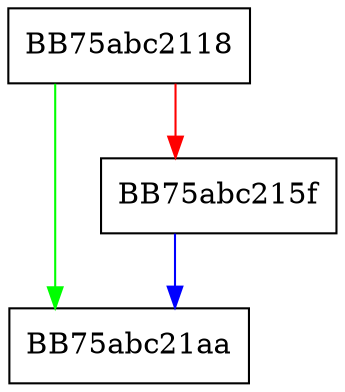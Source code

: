 digraph eIL_rcl8 {
  node [shape="box"];
  graph [splines=ortho];
  BB75abc2118 -> BB75abc21aa [color="green"];
  BB75abc2118 -> BB75abc215f [color="red"];
  BB75abc215f -> BB75abc21aa [color="blue"];
}